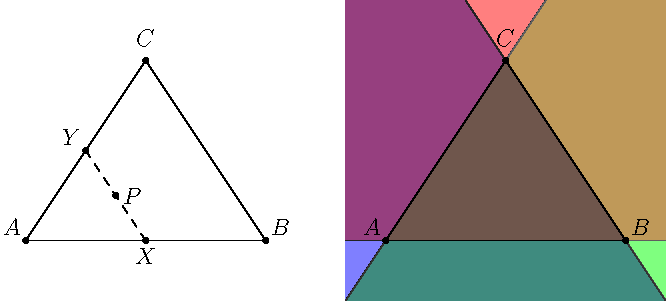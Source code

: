 picture basePicture;
currentpicture = basePicture;
unitsize(30);
pair[] tri = {(0,0),(4,0),(2,3)};
draw(tri[1]--tri[2]--tri[0]--cycle);
dot("$A$",tri[0],NW);
dot("$B$",tri[1],NE);
dot("$C$",tri[2],2*N);

picture pic1;
unitsize(pic1,30);
pic1.add(basePicture);
currentpicture=pic1;
pair X = midpoint(tri[0]--tri[1]);
pair Y = midpoint(tri[0]--tri[2]);
pair P = midpoint(X--Y);
dot("$X$",X,S);
dot("$Y$",Y,NW);
dot("$P$",P);
draw(X--Y,p=dashed);

picture pic2;
unitsize(pic2,30);
currentpicture=pic2;

pair Abot = extension(tri[0],tri[2],(0,-1),(1,-1));
pair Aleft = extension(Abot,Abot+(0,1),tri[0],tri[1]);
pair Bbot = extension(tri[1],tri[2],(0,-1),(1,-1));
pair Bright = extension(Bbot,Bbot+(0,1),tri[0],tri[1]);
pair Cright = extension(tri[0],tri[2],tri[2]+(0,1),tri[2]+(1,1));
pair Cleft = extension(tri[1],tri[2],tri[2]+(0,1),tri[2]+(1,1));
draw(tri[0]--Abot);
draw(tri[0]--Aleft);
draw(tri[1]--Bbot);
draw(tri[1]--Bright);
draw(tri[2]--Cleft);
draw(tri[2]--Cright);

//currentpen = red;
pen halflightgreen = opacity(0.5)+lightgrey;
pen halfdarkgreen = opacity(0.5)+darkgrey;
pen halflightred = opacity(0.5)+lightgrey;
pen halfdarkred = opacity(0.5)+darkgrey;
pen halflightblue = opacity(0.5)+lightgrey;
pen halfdarkblue = opacity(0.5)+darkgrey;

halfdarkgreen = halflightgreen;
halfdarkred = halflightred;
halfdarkblue = halflightblue;

pair topright=extension(Bbot,Bright,Cleft,Cright);
pair topleft =extension(Abot,Aleft,Cleft,Cright);

pair tangent = tri[0]-tri[2];
pair normalac = (-tangent.y,tangent.x);

tangent = tri[2]-tri[1];
pair normalbc = (-tangent.y,tangent.x);

string b="Luminosity";
fill(Aleft--Bright--topright--topleft--cycle,opacity(0.5,blend=b)+red);
fill(Abot--Cright--topright--Bbot--cycle,opacity(0.5,blend=b)+green);
fill(Bbot--Cleft--topleft--Abot--cycle,opacity(0.5,blend=b)+blue);

pic2.add(basePicture);
add(pic2,pic1.fit(),(-6,0));

shipout(format="pdf");
